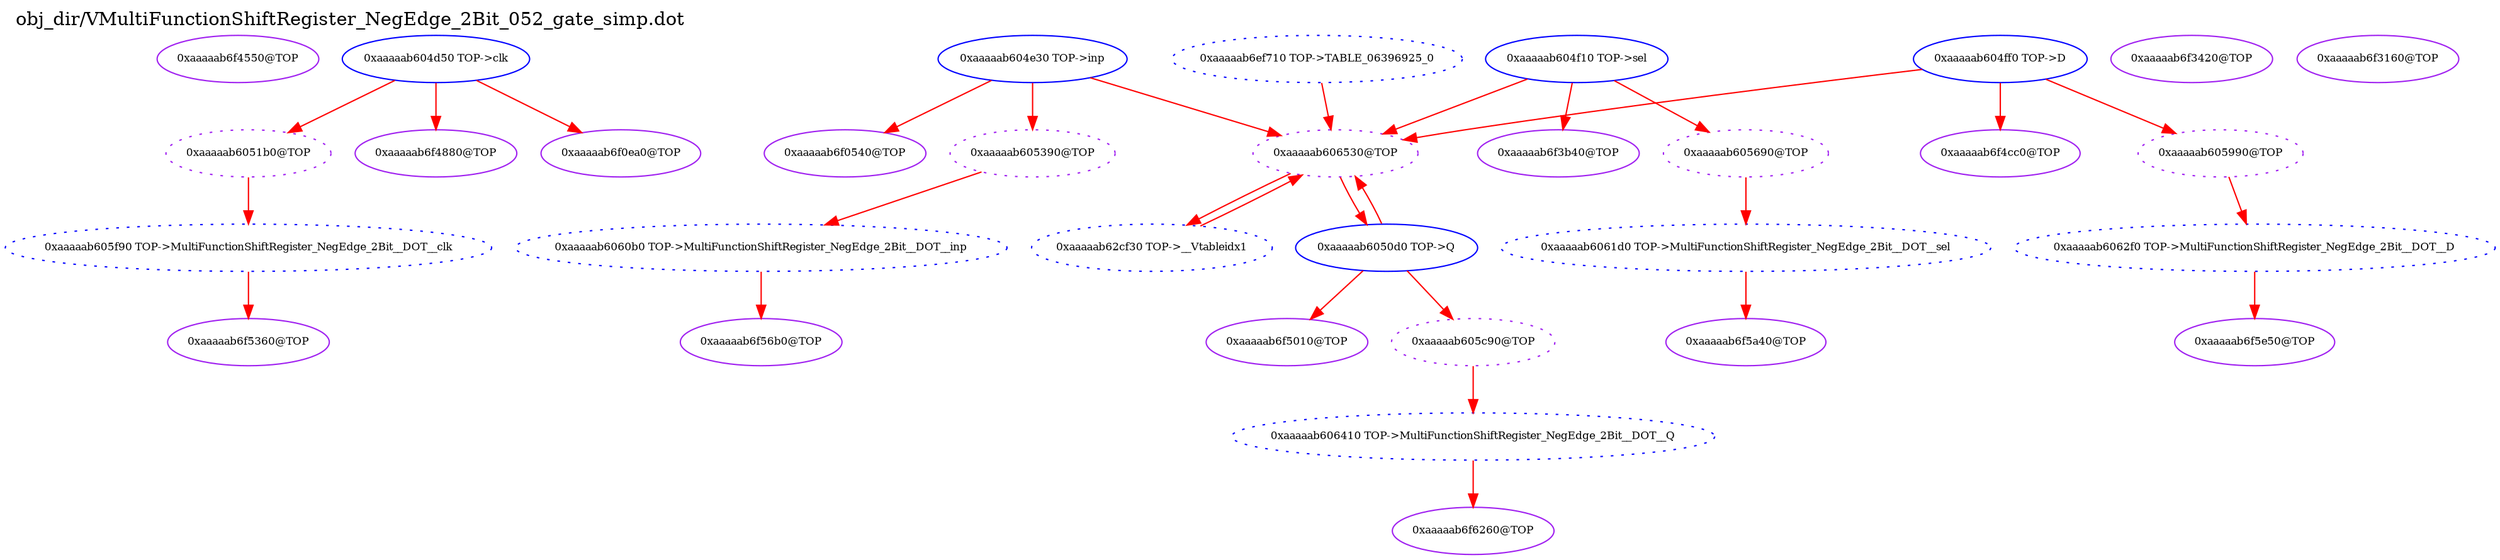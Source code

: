 digraph v3graph {
	graph	[label="obj_dir/VMultiFunctionShiftRegister_NegEdge_2Bit_052_gate_simp.dot",
		 labelloc=t, labeljust=l,
		 //size="7.5,10",
		 rankdir=TB];
	n0	[fontsize=8 label="0xaaaaab6f4550@TOP", color=purple];
	n1	[fontsize=8 label="0xaaaaab6051b0@TOP", color=purple, style=dotted];
	n2	[fontsize=8 label="0xaaaaab604d50 TOP->clk", color=blue];
	n3	[fontsize=8 label="0xaaaaab605f90 TOP->MultiFunctionShiftRegister_NegEdge_2Bit__DOT__clk", color=blue, style=dotted];
	n4	[fontsize=8 label="0xaaaaab605390@TOP", color=purple, style=dotted];
	n5	[fontsize=8 label="0xaaaaab604e30 TOP->inp", color=blue];
	n6	[fontsize=8 label="0xaaaaab6060b0 TOP->MultiFunctionShiftRegister_NegEdge_2Bit__DOT__inp", color=blue, style=dotted];
	n7	[fontsize=8 label="0xaaaaab605690@TOP", color=purple, style=dotted];
	n8	[fontsize=8 label="0xaaaaab604f10 TOP->sel", color=blue];
	n9	[fontsize=8 label="0xaaaaab6061d0 TOP->MultiFunctionShiftRegister_NegEdge_2Bit__DOT__sel", color=blue, style=dotted];
	n10	[fontsize=8 label="0xaaaaab605990@TOP", color=purple, style=dotted];
	n11	[fontsize=8 label="0xaaaaab604ff0 TOP->D", color=blue];
	n12	[fontsize=8 label="0xaaaaab6062f0 TOP->MultiFunctionShiftRegister_NegEdge_2Bit__DOT__D", color=blue, style=dotted];
	n13	[fontsize=8 label="0xaaaaab605c90@TOP", color=purple, style=dotted];
	n14	[fontsize=8 label="0xaaaaab6050d0 TOP->Q", color=blue];
	n15	[fontsize=8 label="0xaaaaab606410 TOP->MultiFunctionShiftRegister_NegEdge_2Bit__DOT__Q", color=blue, style=dotted];
	n16	[fontsize=8 label="0xaaaaab6f4880@TOP", color=purple];
	n17	[fontsize=8 label="0xaaaaab606530@TOP", color=purple, style=dotted];
	n18	[fontsize=8 label="0xaaaaab62cf30 TOP->__Vtableidx1", color=blue, style=dotted];
	n19	[fontsize=8 label="0xaaaaab6ef710 TOP->TABLE_06396925_0", color=blue, style=dotted];
	n20	[fontsize=8 label="0xaaaaab6f3420@TOP", color=purple];
	n21	[fontsize=8 label="0xaaaaab6f3160@TOP", color=purple];
	n22	[fontsize=8 label="0xaaaaab6f0ea0@TOP", color=purple];
	n23	[fontsize=8 label="0xaaaaab6f0540@TOP", color=purple];
	n24	[fontsize=8 label="0xaaaaab6f3b40@TOP", color=purple];
	n25	[fontsize=8 label="0xaaaaab6f4cc0@TOP", color=purple];
	n26	[fontsize=8 label="0xaaaaab6f5010@TOP", color=purple];
	n27	[fontsize=8 label="0xaaaaab6f5360@TOP", color=purple];
	n28	[fontsize=8 label="0xaaaaab6f56b0@TOP", color=purple];
	n29	[fontsize=8 label="0xaaaaab6f5a40@TOP", color=purple];
	n30	[fontsize=8 label="0xaaaaab6f5e50@TOP", color=purple];
	n31	[fontsize=8 label="0xaaaaab6f6260@TOP", color=purple];
	n1 -> n3 [fontsize=8 label="" weight=1 color=red];
	n2 -> n1 [fontsize=8 label="" weight=1 color=red];
	n2 -> n16 [fontsize=8 label="" weight=1 color=red];
	n2 -> n22 [fontsize=8 label="" weight=1 color=red];
	n3 -> n27 [fontsize=8 label="" weight=1 color=red];
	n4 -> n6 [fontsize=8 label="" weight=1 color=red];
	n5 -> n4 [fontsize=8 label="" weight=1 color=red];
	n5 -> n17 [fontsize=8 label="" weight=1 color=red];
	n5 -> n23 [fontsize=8 label="" weight=1 color=red];
	n6 -> n28 [fontsize=8 label="" weight=1 color=red];
	n7 -> n9 [fontsize=8 label="" weight=1 color=red];
	n8 -> n7 [fontsize=8 label="" weight=1 color=red];
	n8 -> n17 [fontsize=8 label="" weight=1 color=red];
	n8 -> n24 [fontsize=8 label="" weight=1 color=red];
	n9 -> n29 [fontsize=8 label="" weight=1 color=red];
	n10 -> n12 [fontsize=8 label="" weight=1 color=red];
	n11 -> n10 [fontsize=8 label="" weight=1 color=red];
	n11 -> n17 [fontsize=8 label="" weight=1 color=red];
	n11 -> n25 [fontsize=8 label="" weight=1 color=red];
	n12 -> n30 [fontsize=8 label="" weight=1 color=red];
	n13 -> n15 [fontsize=8 label="" weight=1 color=red];
	n14 -> n13 [fontsize=8 label="" weight=1 color=red];
	n14 -> n17 [fontsize=8 label="" weight=1 color=red];
	n14 -> n26 [fontsize=8 label="" weight=1 color=red];
	n15 -> n31 [fontsize=8 label="" weight=1 color=red];
	n17 -> n18 [fontsize=8 label="" weight=1 color=red];
	n17 -> n14 [fontsize=8 label="" weight=1 color=red];
	n18 -> n17 [fontsize=8 label="" weight=1 color=red];
	n19 -> n17 [fontsize=8 label="" weight=1 color=red];
}
